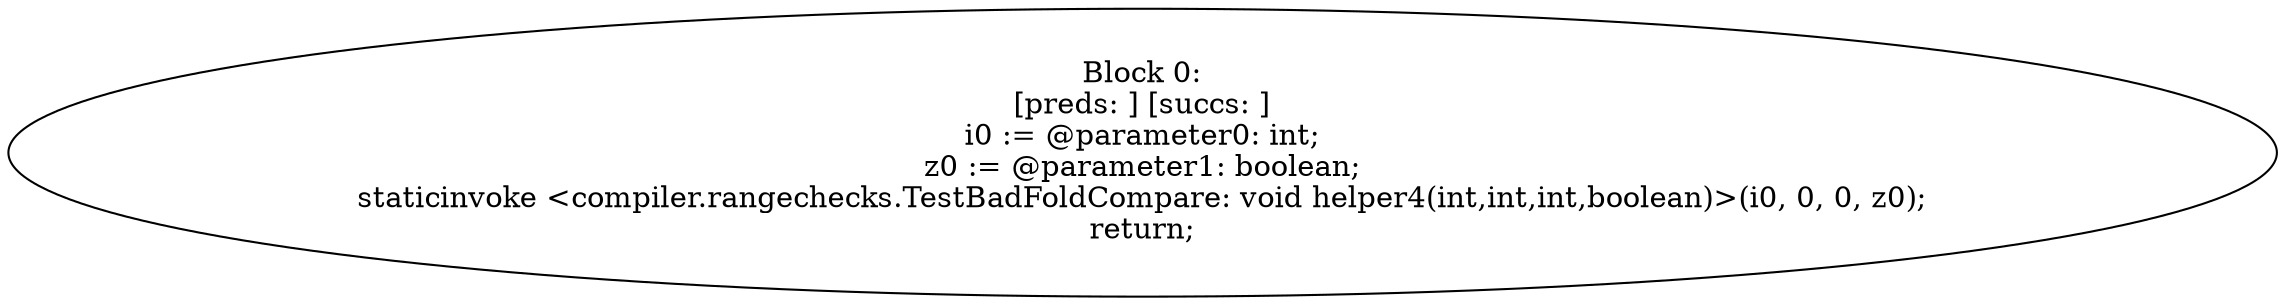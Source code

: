 digraph "unitGraph" {
    "Block 0:
[preds: ] [succs: ]
i0 := @parameter0: int;
z0 := @parameter1: boolean;
staticinvoke <compiler.rangechecks.TestBadFoldCompare: void helper4(int,int,int,boolean)>(i0, 0, 0, z0);
return;
"
}
